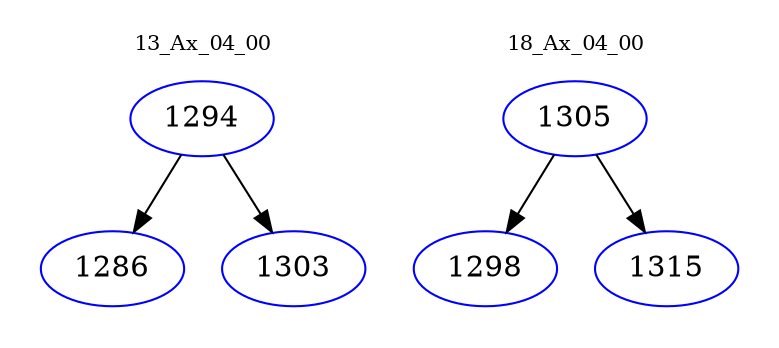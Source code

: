 digraph{
subgraph cluster_0 {
color = white
label = "13_Ax_04_00";
fontsize=10;
T0_1294 [label="1294", color="blue"]
T0_1294 -> T0_1286 [color="black"]
T0_1286 [label="1286", color="blue"]
T0_1294 -> T0_1303 [color="black"]
T0_1303 [label="1303", color="blue"]
}
subgraph cluster_1 {
color = white
label = "18_Ax_04_00";
fontsize=10;
T1_1305 [label="1305", color="blue"]
T1_1305 -> T1_1298 [color="black"]
T1_1298 [label="1298", color="blue"]
T1_1305 -> T1_1315 [color="black"]
T1_1315 [label="1315", color="blue"]
}
}
